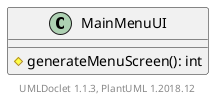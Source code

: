 @startuml

    class MainMenuUI {
        #generateMenuScreen(): int
    }


    center footer UMLDoclet 1.1.3, PlantUML 1.2018.12
@enduml
